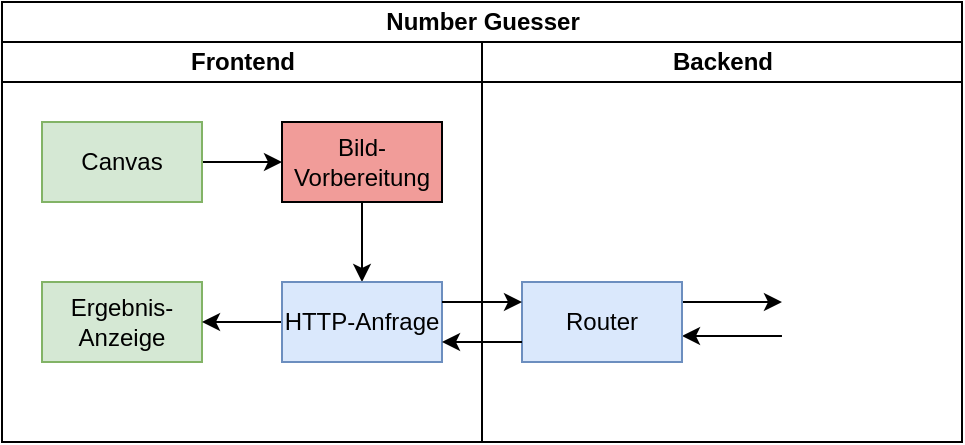 <mxfile version="13.0.9" type="onedrive"><diagram id="OqRAJ2Qdvc__mR36dg75" name="Page-1"><mxGraphModel dx="1038" dy="547" grid="1" gridSize="10" guides="1" tooltips="1" connect="1" arrows="1" fold="1" page="1" pageScale="1" pageWidth="1000" pageHeight="1000" math="0" shadow="0"><root><mxCell id="0"/><mxCell id="1" parent="0"/><mxCell id="TEY9zZ9gnm5lopoDDTqr-8" style="edgeStyle=orthogonalEdgeStyle;rounded=0;orthogonalLoop=1;jettySize=auto;html=1;exitX=1;exitY=0.5;exitDx=0;exitDy=0;entryX=0;entryY=0.5;entryDx=0;entryDy=0;" edge="1" parent="1" source="TEY9zZ9gnm5lopoDDTqr-6" target="TEY9zZ9gnm5lopoDDTqr-7"><mxGeometry relative="1" as="geometry"/></mxCell><mxCell id="TEY9zZ9gnm5lopoDDTqr-6" value="Canvas" style="rounded=0;whiteSpace=wrap;html=1;" vertex="1" parent="1"><mxGeometry x="400" y="140" width="80" height="40" as="geometry"/></mxCell><mxCell id="TEY9zZ9gnm5lopoDDTqr-11" style="edgeStyle=orthogonalEdgeStyle;rounded=0;orthogonalLoop=1;jettySize=auto;html=1;exitX=0.5;exitY=1;exitDx=0;exitDy=0;" edge="1" parent="1" source="TEY9zZ9gnm5lopoDDTqr-9" target="TEY9zZ9gnm5lopoDDTqr-10"><mxGeometry relative="1" as="geometry"/></mxCell><mxCell id="TEY9zZ9gnm5lopoDDTqr-9" value="Bild-Vorbereitung" style="rounded=0;whiteSpace=wrap;html=1;" vertex="1" parent="1"><mxGeometry x="520" y="140" width="80" height="40" as="geometry"/></mxCell><mxCell id="TEY9zZ9gnm5lopoDDTqr-12" value="Bild-Vorbereitung" style="rounded=0;whiteSpace=wrap;html=1;" vertex="1" parent="1"><mxGeometry x="520" y="140" width="80" height="40" as="geometry"/></mxCell><mxCell id="TEY9zZ9gnm5lopoDDTqr-16" style="edgeStyle=orthogonalEdgeStyle;rounded=0;orthogonalLoop=1;jettySize=auto;html=1;exitX=1;exitY=0.25;exitDx=0;exitDy=0;entryX=0.128;entryY=0.372;entryDx=0;entryDy=0;entryPerimeter=0;endArrow=none;endFill=0;startArrow=classic;startFill=1;" edge="1" parent="1"><mxGeometry relative="1" as="geometry"><mxPoint x="720" y="247" as="sourcePoint"/><mxPoint x="769.984" y="247.016" as="targetPoint"/></mxGeometry></mxCell><mxCell id="TEY9zZ9gnm5lopoDDTqr-20" value="Canvas" style="rounded=0;whiteSpace=wrap;html=1;fillColor=#d5e8d4;strokeColor=#82b366;" vertex="1" parent="1"><mxGeometry x="400" y="140" width="80" height="40" as="geometry"/></mxCell><mxCell id="TEY9zZ9gnm5lopoDDTqr-1" value="Number Guesser" style="swimlane;html=1;childLayout=stackLayout;resizeParent=1;resizeParentMax=0;startSize=20;" vertex="1" parent="1"><mxGeometry x="380" y="80" width="480" height="220" as="geometry"/></mxCell><mxCell id="TEY9zZ9gnm5lopoDDTqr-3" value="Frontend" style="swimlane;html=1;startSize=20;" vertex="1" parent="TEY9zZ9gnm5lopoDDTqr-1"><mxGeometry y="20" width="240" height="200" as="geometry"/></mxCell><mxCell id="TEY9zZ9gnm5lopoDDTqr-21" value="&lt;div&gt;Ergebnis-&lt;/div&gt;&lt;div&gt;Anzeige&lt;br&gt;&lt;/div&gt;" style="rounded=0;whiteSpace=wrap;html=1;fillColor=#d5e8d4;strokeColor=#82b366;" vertex="1" parent="TEY9zZ9gnm5lopoDDTqr-3"><mxGeometry x="20" y="120" width="80" height="40" as="geometry"/></mxCell><mxCell id="TEY9zZ9gnm5lopoDDTqr-22" style="edgeStyle=orthogonalEdgeStyle;rounded=0;orthogonalLoop=1;jettySize=auto;html=1;exitX=0;exitY=0.5;exitDx=0;exitDy=0;entryX=1;entryY=0.5;entryDx=0;entryDy=0;startArrow=none;startFill=0;endArrow=classic;endFill=1;" edge="1" parent="TEY9zZ9gnm5lopoDDTqr-3" source="TEY9zZ9gnm5lopoDDTqr-10" target="TEY9zZ9gnm5lopoDDTqr-21"><mxGeometry relative="1" as="geometry"/></mxCell><mxCell id="TEY9zZ9gnm5lopoDDTqr-10" value="HTTP-Anfrage" style="rounded=0;whiteSpace=wrap;html=1;fillColor=#dae8fc;strokeColor=#6c8ebf;" vertex="1" parent="TEY9zZ9gnm5lopoDDTqr-3"><mxGeometry x="140" y="120" width="80" height="40" as="geometry"/></mxCell><mxCell id="TEY9zZ9gnm5lopoDDTqr-7" value="Bild-Vorbereitung" style="rounded=0;whiteSpace=wrap;html=1;fillColor=#F19C99;strokeColor=#000000;" vertex="1" parent="TEY9zZ9gnm5lopoDDTqr-3"><mxGeometry x="140" y="40" width="80" height="40" as="geometry"/></mxCell><mxCell id="TEY9zZ9gnm5lopoDDTqr-4" value="Backend" style="swimlane;html=1;startSize=20;" vertex="1" parent="TEY9zZ9gnm5lopoDDTqr-1"><mxGeometry x="240" y="20" width="240" height="200" as="geometry"/></mxCell><mxCell id="TEY9zZ9gnm5lopoDDTqr-15" style="edgeStyle=orthogonalEdgeStyle;rounded=0;orthogonalLoop=1;jettySize=auto;html=1;exitX=1;exitY=0.25;exitDx=0;exitDy=0;entryX=0.128;entryY=0.372;entryDx=0;entryDy=0;entryPerimeter=0;" edge="1" parent="TEY9zZ9gnm5lopoDDTqr-4" source="TEY9zZ9gnm5lopoDDTqr-13"><mxGeometry relative="1" as="geometry"><mxPoint x="149.984" y="130.016" as="targetPoint"/></mxGeometry></mxCell><mxCell id="TEY9zZ9gnm5lopoDDTqr-13" value="Router" style="rounded=0;whiteSpace=wrap;html=1;fillColor=#dae8fc;strokeColor=#6c8ebf;" vertex="1" parent="TEY9zZ9gnm5lopoDDTqr-4"><mxGeometry x="20" y="120" width="80" height="40" as="geometry"/></mxCell><mxCell id="TEY9zZ9gnm5lopoDDTqr-23" value="" style="shape=image;html=1;verticalAlign=top;verticalLabelPosition=bottom;labelBackgroundColor=#ffffff;imageAspect=0;aspect=fixed;image=https://cdn2.iconfinder.com/data/icons/new-year-resolutions/64/resolutions-07-128.png" vertex="1" parent="TEY9zZ9gnm5lopoDDTqr-4"><mxGeometry x="140" y="101" width="78" height="78" as="geometry"/></mxCell><mxCell id="TEY9zZ9gnm5lopoDDTqr-18" style="edgeStyle=orthogonalEdgeStyle;rounded=0;orthogonalLoop=1;jettySize=auto;html=1;exitX=1;exitY=0.25;exitDx=0;exitDy=0;entryX=0;entryY=0.25;entryDx=0;entryDy=0;startArrow=none;startFill=0;endArrow=classic;endFill=1;" edge="1" parent="TEY9zZ9gnm5lopoDDTqr-1" source="TEY9zZ9gnm5lopoDDTqr-10" target="TEY9zZ9gnm5lopoDDTqr-13"><mxGeometry relative="1" as="geometry"/></mxCell><mxCell id="TEY9zZ9gnm5lopoDDTqr-19" style="edgeStyle=orthogonalEdgeStyle;rounded=0;orthogonalLoop=1;jettySize=auto;html=1;exitX=0;exitY=0.75;exitDx=0;exitDy=0;entryX=1;entryY=0.75;entryDx=0;entryDy=0;startArrow=none;startFill=0;endArrow=classic;endFill=1;" edge="1" parent="TEY9zZ9gnm5lopoDDTqr-1" source="TEY9zZ9gnm5lopoDDTqr-13" target="TEY9zZ9gnm5lopoDDTqr-10"><mxGeometry relative="1" as="geometry"/></mxCell></root></mxGraphModel></diagram></mxfile>
